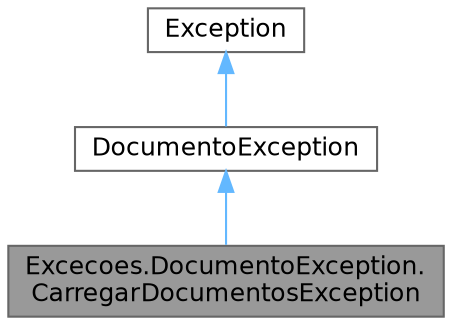 digraph "Excecoes.DocumentoException.CarregarDocumentosException"
{
 // LATEX_PDF_SIZE
  bgcolor="transparent";
  edge [fontname=Helvetica,fontsize=12,labelfontname=Helvetica,labelfontsize=10];
  node [fontname=Helvetica,fontsize=12,shape=box,height=0.2,width=0.4];
  Node1 [id="Node000001",label="Excecoes.DocumentoException.\lCarregarDocumentosException",height=0.2,width=0.4,color="gray40", fillcolor="grey60", style="filled", fontcolor="black",tooltip="Exceção lançada ao ocorrer um erro durante o carregamento de documentos."];
  Node2 -> Node1 [id="edge1_Node000001_Node000002",dir="back",color="steelblue1",style="solid",tooltip=" "];
  Node2 [id="Node000002",label="DocumentoException",height=0.2,width=0.4,color="gray40", fillcolor="white", style="filled",URL="$class_excecoes_1_1_documento_exception.html",tooltip="Exceção base para o domínio de Documento."];
  Node3 -> Node2 [id="edge2_Node000002_Node000003",dir="back",color="steelblue1",style="solid",tooltip=" "];
  Node3 [id="Node000003",label="Exception",height=0.2,width=0.4,color="gray40", fillcolor="white", style="filled",tooltip=" "];
}
